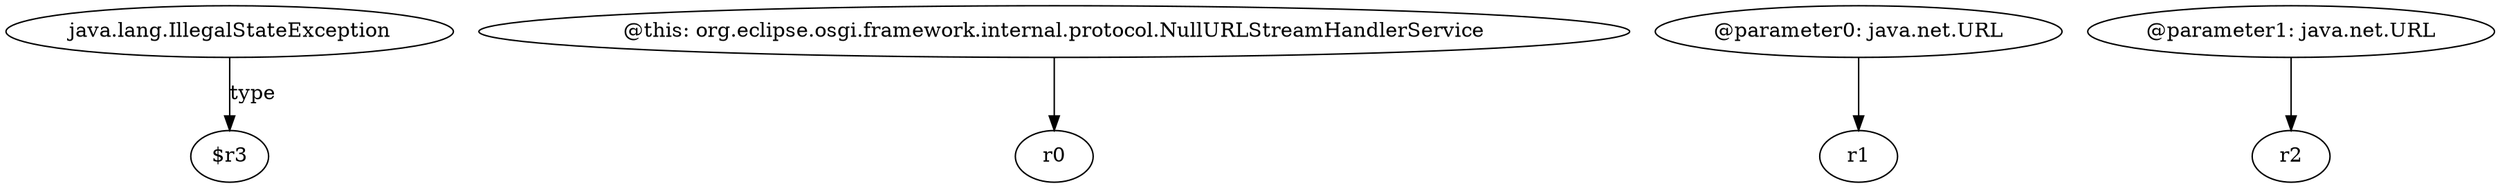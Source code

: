 digraph g {
0[label="java.lang.IllegalStateException"]
1[label="$r3"]
0->1[label="type"]
2[label="@this: org.eclipse.osgi.framework.internal.protocol.NullURLStreamHandlerService"]
3[label="r0"]
2->3[label=""]
4[label="@parameter0: java.net.URL"]
5[label="r1"]
4->5[label=""]
6[label="@parameter1: java.net.URL"]
7[label="r2"]
6->7[label=""]
}